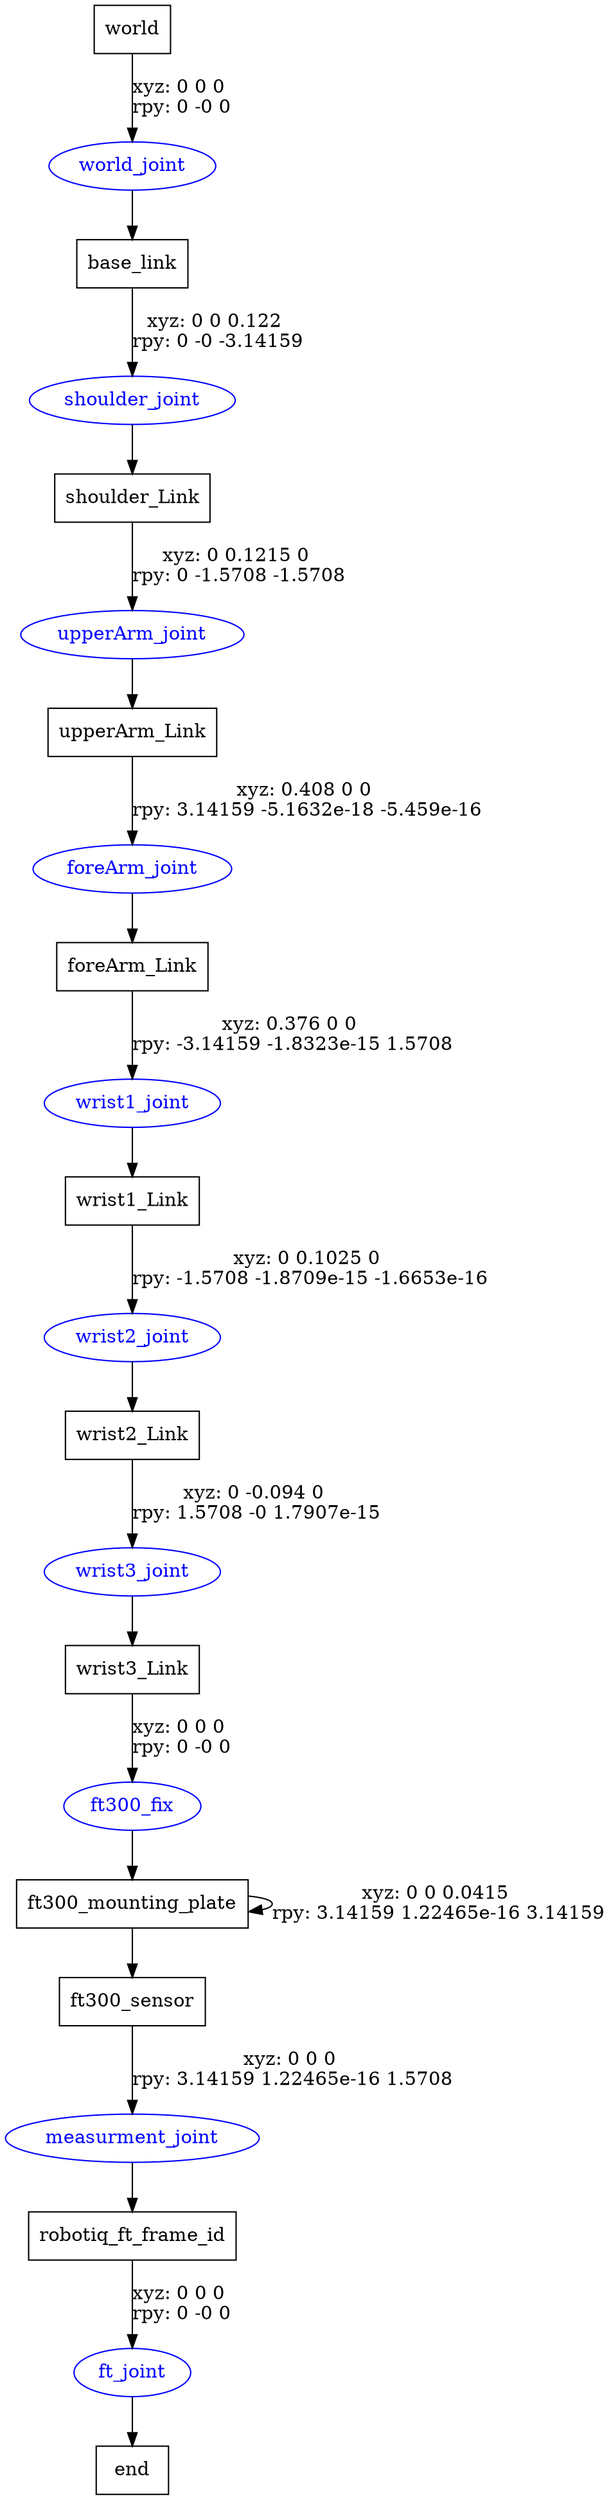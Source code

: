 digraph G {
node [shape=box];
"world" [label="world"];
"base_link" [label="base_link"];
"shoulder_Link" [label="shoulder_Link"];
"upperArm_Link" [label="upperArm_Link"];
"foreArm_Link" [label="foreArm_Link"];
"wrist1_Link" [label="wrist1_Link"];
"wrist2_Link" [label="wrist2_Link"];
"wrist3_Link" [label="wrist3_Link"];
"ft300_mounting_plate" [label="ft300_mounting_plate"];
"ft300_sensor" [label="ft300_sensor"];
"robotiq_ft_frame_id" [label="robotiq_ft_frame_id"];
"end" [label="end"];
node [shape=ellipse, color=blue, fontcolor=blue];
"world" -> "world_joint" [label="xyz: 0 0 0 \nrpy: 0 -0 0"]
"world_joint" -> "base_link"
"base_link" -> "shoulder_joint" [label="xyz: 0 0 0.122 \nrpy: 0 -0 -3.14159"]
"shoulder_joint" -> "shoulder_Link"
"shoulder_Link" -> "upperArm_joint" [label="xyz: 0 0.1215 0 \nrpy: 0 -1.5708 -1.5708"]
"upperArm_joint" -> "upperArm_Link"
"upperArm_Link" -> "foreArm_joint" [label="xyz: 0.408 0 0 \nrpy: 3.14159 -5.1632e-18 -5.459e-16"]
"foreArm_joint" -> "foreArm_Link"
"foreArm_Link" -> "wrist1_joint" [label="xyz: 0.376 0 0 \nrpy: -3.14159 -1.8323e-15 1.5708"]
"wrist1_joint" -> "wrist1_Link"
"wrist1_Link" -> "wrist2_joint" [label="xyz: 0 0.1025 0 \nrpy: -1.5708 -1.8709e-15 -1.6653e-16"]
"wrist2_joint" -> "wrist2_Link"
"wrist2_Link" -> "wrist3_joint" [label="xyz: 0 -0.094 0 \nrpy: 1.5708 -0 1.7907e-15"]
"wrist3_joint" -> "wrist3_Link"
"wrist3_Link" -> "ft300_fix" [label="xyz: 0 0 0 \nrpy: 0 -0 0"]
"ft300_fix" -> "ft300_mounting_plate"
"ft300_mounting_plate" -> "ft300_mounting_plate" [label="xyz: 0 0 0.0415 \nrpy: 3.14159 1.22465e-16 3.14159"]
"ft300_mounting_plate" -> "ft300_sensor"
"ft300_sensor" -> "measurment_joint" [label="xyz: 0 0 0 \nrpy: 3.14159 1.22465e-16 1.5708"]
"measurment_joint" -> "robotiq_ft_frame_id"
"robotiq_ft_frame_id" -> "ft_joint" [label="xyz: 0 0 0 \nrpy: 0 -0 0"]
"ft_joint" -> "end"
}
